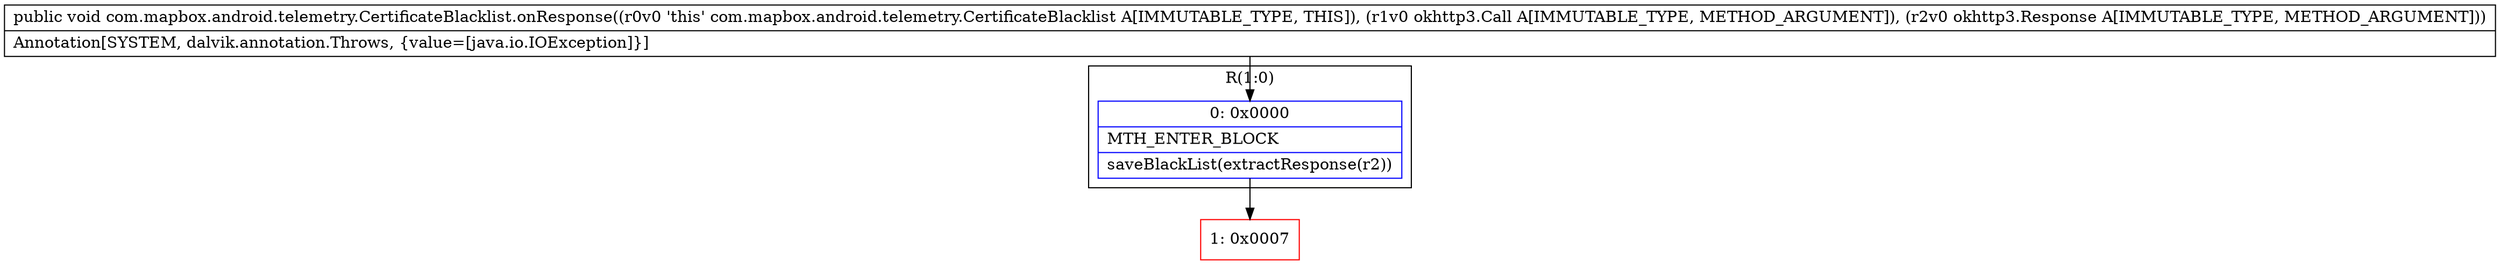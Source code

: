 digraph "CFG forcom.mapbox.android.telemetry.CertificateBlacklist.onResponse(Lokhttp3\/Call;Lokhttp3\/Response;)V" {
subgraph cluster_Region_1638070259 {
label = "R(1:0)";
node [shape=record,color=blue];
Node_0 [shape=record,label="{0\:\ 0x0000|MTH_ENTER_BLOCK\l|saveBlackList(extractResponse(r2))\l}"];
}
Node_1 [shape=record,color=red,label="{1\:\ 0x0007}"];
MethodNode[shape=record,label="{public void com.mapbox.android.telemetry.CertificateBlacklist.onResponse((r0v0 'this' com.mapbox.android.telemetry.CertificateBlacklist A[IMMUTABLE_TYPE, THIS]), (r1v0 okhttp3.Call A[IMMUTABLE_TYPE, METHOD_ARGUMENT]), (r2v0 okhttp3.Response A[IMMUTABLE_TYPE, METHOD_ARGUMENT]))  | Annotation[SYSTEM, dalvik.annotation.Throws, \{value=[java.io.IOException]\}]\l}"];
MethodNode -> Node_0;
Node_0 -> Node_1;
}


